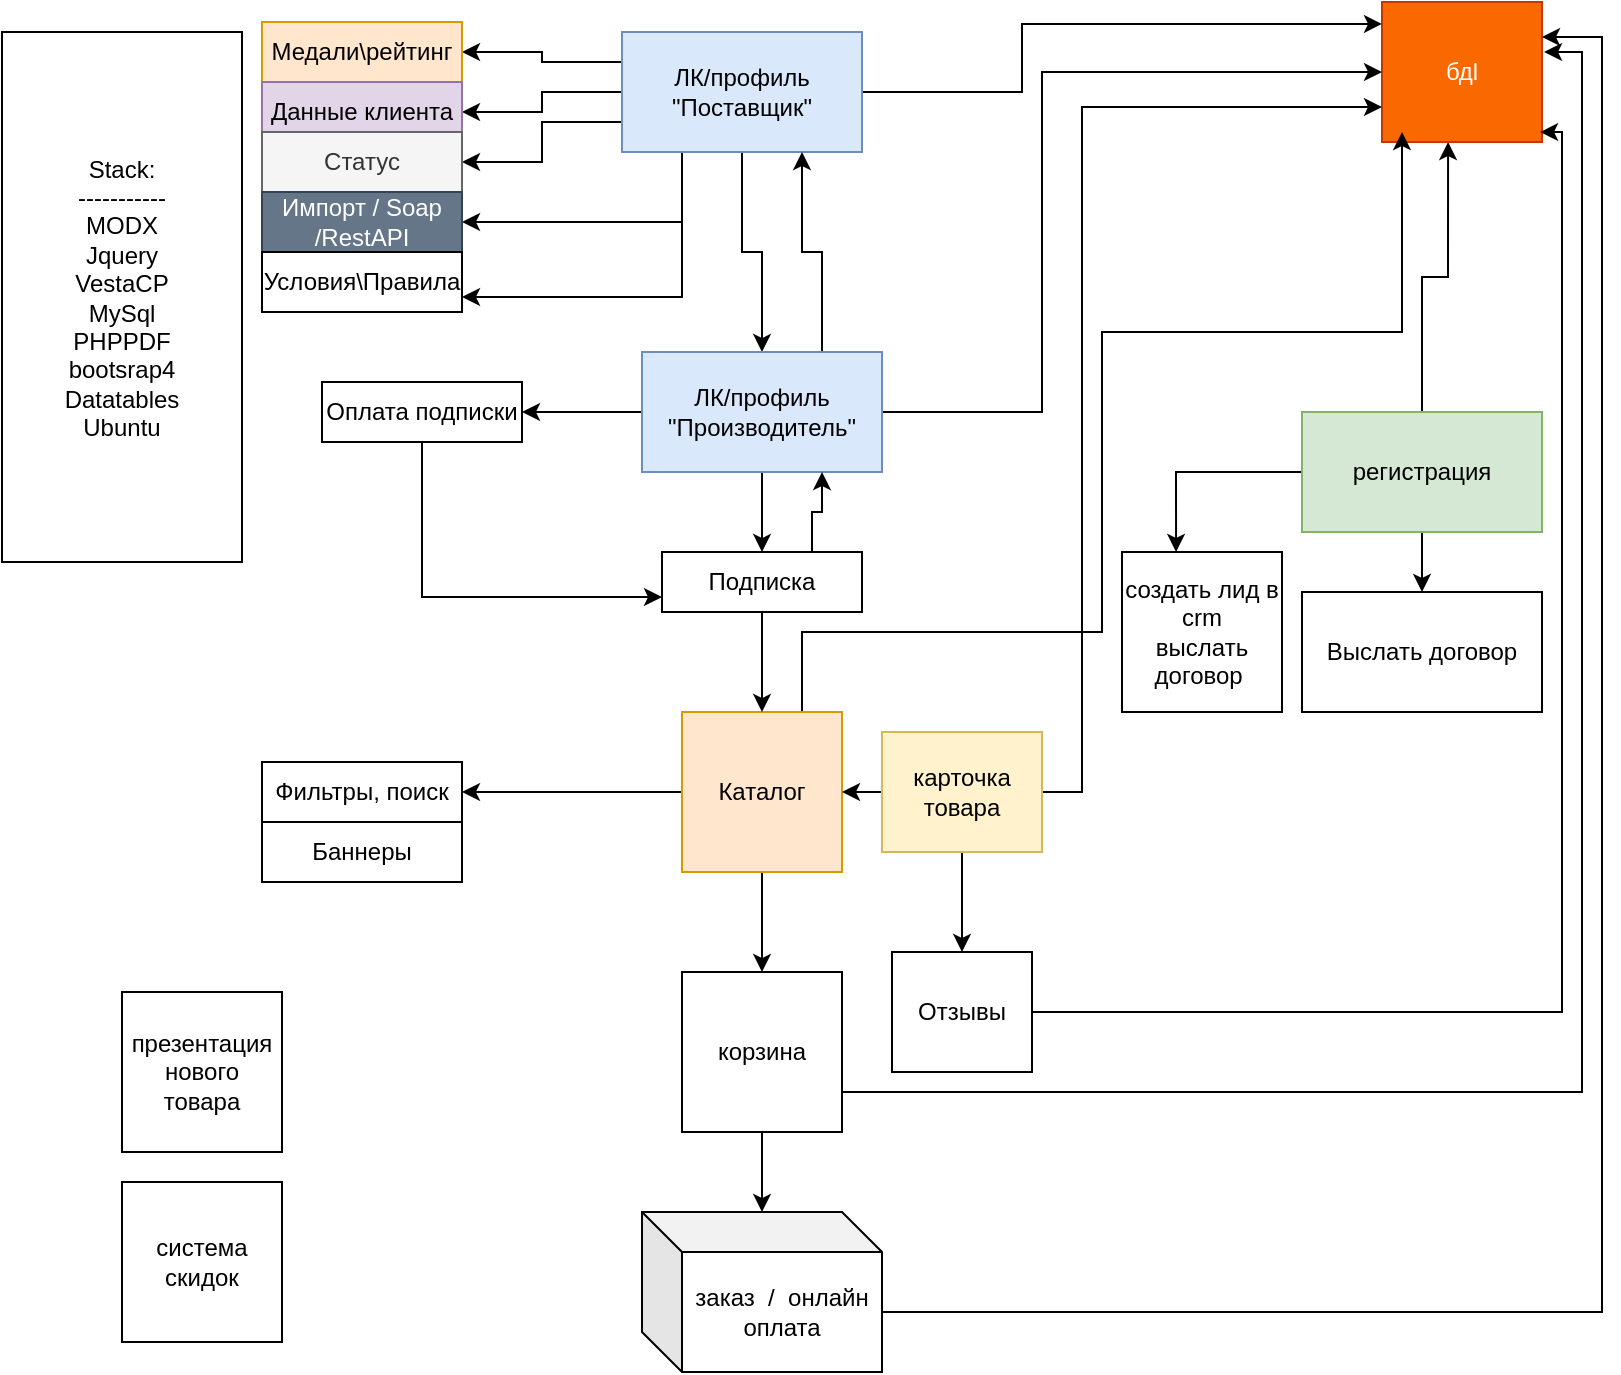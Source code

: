 <mxfile pages="1" version="11.2.6" type="github"><diagram id="WmSkIO0uVksR1aCXXxrn" name="Page-1"><mxGraphModel dx="1422" dy="762" grid="1" gridSize="10" guides="1" tooltips="1" connect="1" arrows="1" fold="1" page="1" pageScale="1" pageWidth="827" pageHeight="1169" math="0" shadow="0"><root><mxCell id="0"/><mxCell id="1" parent="0"/><mxCell id="n64AcrQ59ITzyihHxJUH-25" style="edgeStyle=orthogonalEdgeStyle;rounded=0;orthogonalLoop=1;jettySize=auto;html=1;exitX=0;exitY=0.5;exitDx=0;exitDy=0;entryX=0.338;entryY=0;entryDx=0;entryDy=0;entryPerimeter=0;" edge="1" parent="1" source="n64AcrQ59ITzyihHxJUH-1" target="n64AcrQ59ITzyihHxJUH-24"><mxGeometry relative="1" as="geometry"/></mxCell><mxCell id="n64AcrQ59ITzyihHxJUH-26" style="edgeStyle=orthogonalEdgeStyle;rounded=0;orthogonalLoop=1;jettySize=auto;html=1;exitX=0.5;exitY=1;exitDx=0;exitDy=0;" edge="1" parent="1" source="n64AcrQ59ITzyihHxJUH-1" target="n64AcrQ59ITzyihHxJUH-22"><mxGeometry relative="1" as="geometry"/></mxCell><mxCell id="n64AcrQ59ITzyihHxJUH-35" style="edgeStyle=orthogonalEdgeStyle;rounded=0;orthogonalLoop=1;jettySize=auto;html=1;exitX=0.5;exitY=0;exitDx=0;exitDy=0;entryX=0.413;entryY=1;entryDx=0;entryDy=0;entryPerimeter=0;" edge="1" parent="1" source="n64AcrQ59ITzyihHxJUH-1" target="n64AcrQ59ITzyihHxJUH-2"><mxGeometry relative="1" as="geometry"/></mxCell><mxCell id="n64AcrQ59ITzyihHxJUH-1" value="регистрация" style="rounded=0;whiteSpace=wrap;html=1;fillColor=#d5e8d4;strokeColor=#82b366;" vertex="1" parent="1"><mxGeometry x="660" y="205" width="120" height="60" as="geometry"/></mxCell><mxCell id="n64AcrQ59ITzyihHxJUH-2" value="бдl" style="rounded=0;whiteSpace=wrap;html=1;fillColor=#fa6800;strokeColor=#C73500;fontColor=#ffffff;" vertex="1" parent="1"><mxGeometry x="700" width="80" height="70" as="geometry"/></mxCell><mxCell id="n64AcrQ59ITzyihHxJUH-14" style="edgeStyle=orthogonalEdgeStyle;rounded=0;orthogonalLoop=1;jettySize=auto;html=1;exitX=0;exitY=0.25;exitDx=0;exitDy=0;entryX=1;entryY=0.5;entryDx=0;entryDy=0;" edge="1" parent="1" source="n64AcrQ59ITzyihHxJUH-5" target="n64AcrQ59ITzyihHxJUH-13"><mxGeometry relative="1" as="geometry"><mxPoint x="320" y="15" as="targetPoint"/></mxGeometry></mxCell><mxCell id="n64AcrQ59ITzyihHxJUH-20" style="edgeStyle=orthogonalEdgeStyle;rounded=0;orthogonalLoop=1;jettySize=auto;html=1;exitX=0;exitY=0.5;exitDx=0;exitDy=0;entryX=1;entryY=0.5;entryDx=0;entryDy=0;" edge="1" parent="1" source="n64AcrQ59ITzyihHxJUH-5" target="n64AcrQ59ITzyihHxJUH-17"><mxGeometry relative="1" as="geometry"/></mxCell><mxCell id="n64AcrQ59ITzyihHxJUH-21" style="edgeStyle=orthogonalEdgeStyle;rounded=0;orthogonalLoop=1;jettySize=auto;html=1;exitX=0;exitY=0.75;exitDx=0;exitDy=0;entryX=1;entryY=0.5;entryDx=0;entryDy=0;" edge="1" parent="1" source="n64AcrQ59ITzyihHxJUH-5" target="n64AcrQ59ITzyihHxJUH-19"><mxGeometry relative="1" as="geometry"/></mxCell><mxCell id="n64AcrQ59ITzyihHxJUH-30" style="edgeStyle=orthogonalEdgeStyle;rounded=0;orthogonalLoop=1;jettySize=auto;html=1;exitX=0.5;exitY=1;exitDx=0;exitDy=0;entryX=0.5;entryY=0;entryDx=0;entryDy=0;" edge="1" parent="1" source="n64AcrQ59ITzyihHxJUH-5" target="n64AcrQ59ITzyihHxJUH-29"><mxGeometry relative="1" as="geometry"/></mxCell><mxCell id="n64AcrQ59ITzyihHxJUH-34" style="edgeStyle=orthogonalEdgeStyle;rounded=0;orthogonalLoop=1;jettySize=auto;html=1;exitX=1;exitY=0.5;exitDx=0;exitDy=0;entryX=0;entryY=0.157;entryDx=0;entryDy=0;entryPerimeter=0;" edge="1" parent="1" source="n64AcrQ59ITzyihHxJUH-5" target="n64AcrQ59ITzyihHxJUH-2"><mxGeometry relative="1" as="geometry"><Array as="points"><mxPoint x="520" y="45"/><mxPoint x="520" y="11"/></Array></mxGeometry></mxCell><mxCell id="n64AcrQ59ITzyihHxJUH-42" style="edgeStyle=orthogonalEdgeStyle;rounded=0;orthogonalLoop=1;jettySize=auto;html=1;exitX=0.25;exitY=1;exitDx=0;exitDy=0;entryX=1;entryY=0.5;entryDx=0;entryDy=0;" edge="1" parent="1" source="n64AcrQ59ITzyihHxJUH-5" target="n64AcrQ59ITzyihHxJUH-41"><mxGeometry relative="1" as="geometry"/></mxCell><mxCell id="n64AcrQ59ITzyihHxJUH-44" style="edgeStyle=orthogonalEdgeStyle;rounded=0;orthogonalLoop=1;jettySize=auto;html=1;exitX=0.25;exitY=1;exitDx=0;exitDy=0;entryX=1;entryY=0.75;entryDx=0;entryDy=0;" edge="1" parent="1" source="n64AcrQ59ITzyihHxJUH-5" target="n64AcrQ59ITzyihHxJUH-43"><mxGeometry relative="1" as="geometry"/></mxCell><mxCell id="n64AcrQ59ITzyihHxJUH-5" value="ЛК/профиль &quot;Поставщик&quot;" style="rounded=0;whiteSpace=wrap;html=1;fillColor=#dae8fc;strokeColor=#6c8ebf;" vertex="1" parent="1"><mxGeometry x="320" y="15" width="120" height="60" as="geometry"/></mxCell><mxCell id="n64AcrQ59ITzyihHxJUH-13" value="Медали\рейтинг" style="rounded=0;whiteSpace=wrap;html=1;fillColor=#ffe6cc;strokeColor=#d79b00;" vertex="1" parent="1"><mxGeometry x="140" y="10" width="100" height="30" as="geometry"/></mxCell><mxCell id="n64AcrQ59ITzyihHxJUH-17" value="Данные клиента" style="rounded=0;whiteSpace=wrap;html=1;fillColor=#e1d5e7;strokeColor=#9673a6;" vertex="1" parent="1"><mxGeometry x="140" y="40" width="100" height="30" as="geometry"/></mxCell><mxCell id="n64AcrQ59ITzyihHxJUH-19" value="Статус" style="rounded=0;whiteSpace=wrap;html=1;fillColor=#f5f5f5;strokeColor=#666666;fontColor=#333333;" vertex="1" parent="1"><mxGeometry x="140" y="65" width="100" height="30" as="geometry"/></mxCell><mxCell id="n64AcrQ59ITzyihHxJUH-22" value="Выслать договор" style="rounded=0;whiteSpace=wrap;html=1;" vertex="1" parent="1"><mxGeometry x="660" y="295" width="120" height="60" as="geometry"/></mxCell><mxCell id="n64AcrQ59ITzyihHxJUH-24" value="создать лид в crm&lt;br&gt;выслать договор&amp;nbsp;" style="whiteSpace=wrap;html=1;aspect=fixed;" vertex="1" parent="1"><mxGeometry x="570" y="275" width="80" height="80" as="geometry"/></mxCell><mxCell id="n64AcrQ59ITzyihHxJUH-27" value="Stack:&lt;br&gt;-----------&lt;br&gt;MODX&lt;br&gt;Jquery&lt;br&gt;VestaCP&lt;br&gt;MySql&lt;br&gt;PHPPDF&lt;br&gt;bootsrap4&lt;br&gt;Datatables&lt;br&gt;Ubuntu" style="rounded=0;whiteSpace=wrap;html=1;" vertex="1" parent="1"><mxGeometry x="10" y="15" width="120" height="265" as="geometry"/></mxCell><mxCell id="n64AcrQ59ITzyihHxJUH-33" style="edgeStyle=orthogonalEdgeStyle;rounded=0;orthogonalLoop=1;jettySize=auto;html=1;exitX=1;exitY=0.5;exitDx=0;exitDy=0;entryX=0;entryY=0.5;entryDx=0;entryDy=0;" edge="1" parent="1" source="n64AcrQ59ITzyihHxJUH-29" target="n64AcrQ59ITzyihHxJUH-2"><mxGeometry relative="1" as="geometry"><Array as="points"><mxPoint x="530" y="205"/><mxPoint x="530" y="35"/></Array></mxGeometry></mxCell><mxCell id="n64AcrQ59ITzyihHxJUH-38" style="edgeStyle=orthogonalEdgeStyle;rounded=0;orthogonalLoop=1;jettySize=auto;html=1;exitX=0.75;exitY=0;exitDx=0;exitDy=0;entryX=0.75;entryY=1;entryDx=0;entryDy=0;" edge="1" parent="1" source="n64AcrQ59ITzyihHxJUH-29" target="n64AcrQ59ITzyihHxJUH-5"><mxGeometry relative="1" as="geometry"/></mxCell><mxCell id="n64AcrQ59ITzyihHxJUH-61" style="edgeStyle=orthogonalEdgeStyle;rounded=0;orthogonalLoop=1;jettySize=auto;html=1;exitX=0.5;exitY=1;exitDx=0;exitDy=0;entryX=0.5;entryY=0;entryDx=0;entryDy=0;" edge="1" parent="1" source="n64AcrQ59ITzyihHxJUH-29" target="n64AcrQ59ITzyihHxJUH-57"><mxGeometry relative="1" as="geometry"/></mxCell><mxCell id="n64AcrQ59ITzyihHxJUH-64" style="edgeStyle=orthogonalEdgeStyle;rounded=0;orthogonalLoop=1;jettySize=auto;html=1;exitX=0;exitY=0.5;exitDx=0;exitDy=0;entryX=1;entryY=0.5;entryDx=0;entryDy=0;" edge="1" parent="1" source="n64AcrQ59ITzyihHxJUH-29" target="n64AcrQ59ITzyihHxJUH-63"><mxGeometry relative="1" as="geometry"/></mxCell><mxCell id="n64AcrQ59ITzyihHxJUH-29" value="ЛК/профиль &quot;Производитель&quot;" style="rounded=0;whiteSpace=wrap;html=1;fillColor=#dae8fc;strokeColor=#6c8ebf;" vertex="1" parent="1"><mxGeometry x="330" y="175" width="120" height="60" as="geometry"/></mxCell><mxCell id="n64AcrQ59ITzyihHxJUH-41" value="Импорт / Soap /RestAPI" style="rounded=0;whiteSpace=wrap;html=1;fillColor=#647687;strokeColor=#314354;fontColor=#ffffff;" vertex="1" parent="1"><mxGeometry x="140" y="95" width="100" height="30" as="geometry"/></mxCell><mxCell id="n64AcrQ59ITzyihHxJUH-43" value="Условия\Правила" style="rounded=0;whiteSpace=wrap;html=1;" vertex="1" parent="1"><mxGeometry x="140" y="125" width="100" height="30" as="geometry"/></mxCell><mxCell id="n64AcrQ59ITzyihHxJUH-48" style="edgeStyle=orthogonalEdgeStyle;rounded=0;orthogonalLoop=1;jettySize=auto;html=1;exitX=0.5;exitY=1;exitDx=0;exitDy=0;entryX=0.5;entryY=0;entryDx=0;entryDy=0;" edge="1" parent="1" source="n64AcrQ59ITzyihHxJUH-46" target="n64AcrQ59ITzyihHxJUH-47"><mxGeometry relative="1" as="geometry"/></mxCell><mxCell id="n64AcrQ59ITzyihHxJUH-51" style="edgeStyle=orthogonalEdgeStyle;rounded=0;orthogonalLoop=1;jettySize=auto;html=1;exitX=0;exitY=0.5;exitDx=0;exitDy=0;" edge="1" parent="1" source="n64AcrQ59ITzyihHxJUH-46"><mxGeometry relative="1" as="geometry"><mxPoint x="240" y="395" as="targetPoint"/></mxGeometry></mxCell><mxCell id="n64AcrQ59ITzyihHxJUH-53" style="edgeStyle=orthogonalEdgeStyle;rounded=0;orthogonalLoop=1;jettySize=auto;html=1;exitX=1;exitY=0.5;exitDx=0;exitDy=0;entryX=0;entryY=0.75;entryDx=0;entryDy=0;" edge="1" parent="1" source="n64AcrQ59ITzyihHxJUH-52" target="n64AcrQ59ITzyihHxJUH-2"><mxGeometry relative="1" as="geometry"><Array as="points"><mxPoint x="550" y="395"/><mxPoint x="550" y="53"/></Array></mxGeometry></mxCell><mxCell id="n64AcrQ59ITzyihHxJUH-71" style="edgeStyle=orthogonalEdgeStyle;rounded=0;orthogonalLoop=1;jettySize=auto;html=1;exitX=0.75;exitY=0;exitDx=0;exitDy=0;entryX=0.125;entryY=0.929;entryDx=0;entryDy=0;entryPerimeter=0;" edge="1" parent="1" source="n64AcrQ59ITzyihHxJUH-46" target="n64AcrQ59ITzyihHxJUH-2"><mxGeometry relative="1" as="geometry"><Array as="points"><mxPoint x="410" y="315"/><mxPoint x="560" y="315"/><mxPoint x="560" y="165"/><mxPoint x="710" y="165"/></Array></mxGeometry></mxCell><mxCell id="n64AcrQ59ITzyihHxJUH-46" value="Каталог" style="whiteSpace=wrap;html=1;aspect=fixed;fillColor=#ffe6cc;strokeColor=#d79b00;" vertex="1" parent="1"><mxGeometry x="350" y="355" width="80" height="80" as="geometry"/></mxCell><mxCell id="n64AcrQ59ITzyihHxJUH-50" style="edgeStyle=orthogonalEdgeStyle;rounded=0;orthogonalLoop=1;jettySize=auto;html=1;exitX=0.5;exitY=1;exitDx=0;exitDy=0;" edge="1" parent="1" source="n64AcrQ59ITzyihHxJUH-47" target="n64AcrQ59ITzyihHxJUH-49"><mxGeometry relative="1" as="geometry"/></mxCell><mxCell id="n64AcrQ59ITzyihHxJUH-73" style="edgeStyle=orthogonalEdgeStyle;rounded=0;orthogonalLoop=1;jettySize=auto;html=1;exitX=1;exitY=0.75;exitDx=0;exitDy=0;entryX=1.013;entryY=0.357;entryDx=0;entryDy=0;entryPerimeter=0;" edge="1" parent="1" source="n64AcrQ59ITzyihHxJUH-47" target="n64AcrQ59ITzyihHxJUH-2"><mxGeometry relative="1" as="geometry"><Array as="points"><mxPoint x="800" y="545"/><mxPoint x="800" y="25"/></Array></mxGeometry></mxCell><mxCell id="n64AcrQ59ITzyihHxJUH-47" value="корзина" style="whiteSpace=wrap;html=1;aspect=fixed;" vertex="1" parent="1"><mxGeometry x="350" y="485" width="80" height="80" as="geometry"/></mxCell><mxCell id="n64AcrQ59ITzyihHxJUH-74" style="edgeStyle=orthogonalEdgeStyle;rounded=0;orthogonalLoop=1;jettySize=auto;html=1;exitX=0;exitY=0;exitDx=120;exitDy=50;exitPerimeter=0;entryX=1;entryY=0.25;entryDx=0;entryDy=0;" edge="1" parent="1" source="n64AcrQ59ITzyihHxJUH-49" target="n64AcrQ59ITzyihHxJUH-2"><mxGeometry relative="1" as="geometry"><Array as="points"><mxPoint x="810" y="655"/><mxPoint x="810" y="18"/></Array></mxGeometry></mxCell><mxCell id="n64AcrQ59ITzyihHxJUH-49" value="заказ&amp;nbsp; /&amp;nbsp; онлайн оплата" style="shape=cube;whiteSpace=wrap;html=1;boundedLbl=1;backgroundOutline=1;darkOpacity=0.05;darkOpacity2=0.1;" vertex="1" parent="1"><mxGeometry x="330" y="605" width="120" height="80" as="geometry"/></mxCell><mxCell id="n64AcrQ59ITzyihHxJUH-55" style="edgeStyle=orthogonalEdgeStyle;rounded=0;orthogonalLoop=1;jettySize=auto;html=1;exitX=0;exitY=0.5;exitDx=0;exitDy=0;entryX=1;entryY=0.5;entryDx=0;entryDy=0;" edge="1" parent="1" source="n64AcrQ59ITzyihHxJUH-52" target="n64AcrQ59ITzyihHxJUH-46"><mxGeometry relative="1" as="geometry"/></mxCell><mxCell id="n64AcrQ59ITzyihHxJUH-69" style="edgeStyle=orthogonalEdgeStyle;rounded=0;orthogonalLoop=1;jettySize=auto;html=1;exitX=0.5;exitY=1;exitDx=0;exitDy=0;" edge="1" parent="1" source="n64AcrQ59ITzyihHxJUH-52"><mxGeometry relative="1" as="geometry"><mxPoint x="490" y="475" as="targetPoint"/></mxGeometry></mxCell><mxCell id="n64AcrQ59ITzyihHxJUH-52" value="карточка товара" style="rounded=0;whiteSpace=wrap;html=1;fillColor=#fff2cc;strokeColor=#d6b656;" vertex="1" parent="1"><mxGeometry x="450" y="365" width="80" height="60" as="geometry"/></mxCell><mxCell id="n64AcrQ59ITzyihHxJUH-62" style="edgeStyle=orthogonalEdgeStyle;rounded=0;orthogonalLoop=1;jettySize=auto;html=1;exitX=0.5;exitY=1;exitDx=0;exitDy=0;" edge="1" parent="1" source="n64AcrQ59ITzyihHxJUH-57" target="n64AcrQ59ITzyihHxJUH-46"><mxGeometry relative="1" as="geometry"/></mxCell><mxCell id="n64AcrQ59ITzyihHxJUH-76" style="edgeStyle=orthogonalEdgeStyle;rounded=0;orthogonalLoop=1;jettySize=auto;html=1;exitX=0.75;exitY=0;exitDx=0;exitDy=0;entryX=0.75;entryY=1;entryDx=0;entryDy=0;" edge="1" parent="1" source="n64AcrQ59ITzyihHxJUH-57" target="n64AcrQ59ITzyihHxJUH-29"><mxGeometry relative="1" as="geometry"/></mxCell><mxCell id="n64AcrQ59ITzyihHxJUH-57" value="Подписка" style="rounded=0;whiteSpace=wrap;html=1;" vertex="1" parent="1"><mxGeometry x="340" y="275" width="100" height="30" as="geometry"/></mxCell><mxCell id="n64AcrQ59ITzyihHxJUH-65" style="edgeStyle=orthogonalEdgeStyle;rounded=0;orthogonalLoop=1;jettySize=auto;html=1;exitX=0.5;exitY=1;exitDx=0;exitDy=0;entryX=0;entryY=0.75;entryDx=0;entryDy=0;" edge="1" parent="1" source="n64AcrQ59ITzyihHxJUH-63" target="n64AcrQ59ITzyihHxJUH-57"><mxGeometry relative="1" as="geometry"/></mxCell><mxCell id="n64AcrQ59ITzyihHxJUH-63" value="Оплата подписки" style="rounded=0;whiteSpace=wrap;html=1;" vertex="1" parent="1"><mxGeometry x="170" y="190" width="100" height="30" as="geometry"/></mxCell><mxCell id="n64AcrQ59ITzyihHxJUH-67" value="Фильтры, поиск" style="rounded=0;whiteSpace=wrap;html=1;" vertex="1" parent="1"><mxGeometry x="140" y="380" width="100" height="30" as="geometry"/></mxCell><mxCell id="n64AcrQ59ITzyihHxJUH-68" value="Баннеры" style="rounded=0;whiteSpace=wrap;html=1;" vertex="1" parent="1"><mxGeometry x="140" y="410" width="100" height="30" as="geometry"/></mxCell><mxCell id="n64AcrQ59ITzyihHxJUH-72" style="edgeStyle=orthogonalEdgeStyle;rounded=0;orthogonalLoop=1;jettySize=auto;html=1;exitX=1;exitY=0.5;exitDx=0;exitDy=0;entryX=0.988;entryY=0.929;entryDx=0;entryDy=0;entryPerimeter=0;" edge="1" parent="1" source="n64AcrQ59ITzyihHxJUH-70" target="n64AcrQ59ITzyihHxJUH-2"><mxGeometry relative="1" as="geometry"><Array as="points"><mxPoint x="790" y="505"/><mxPoint x="790" y="65"/></Array></mxGeometry></mxCell><mxCell id="n64AcrQ59ITzyihHxJUH-70" value="Отзывы" style="rounded=0;whiteSpace=wrap;html=1;" vertex="1" parent="1"><mxGeometry x="455" y="475" width="70" height="60" as="geometry"/></mxCell><mxCell id="n64AcrQ59ITzyihHxJUH-77" value="презентация нового товара" style="whiteSpace=wrap;html=1;aspect=fixed;" vertex="1" parent="1"><mxGeometry x="70" y="495" width="80" height="80" as="geometry"/></mxCell><mxCell id="n64AcrQ59ITzyihHxJUH-78" value="система скидок" style="whiteSpace=wrap;html=1;aspect=fixed;" vertex="1" parent="1"><mxGeometry x="70" y="590" width="80" height="80" as="geometry"/></mxCell></root></mxGraphModel></diagram></mxfile>